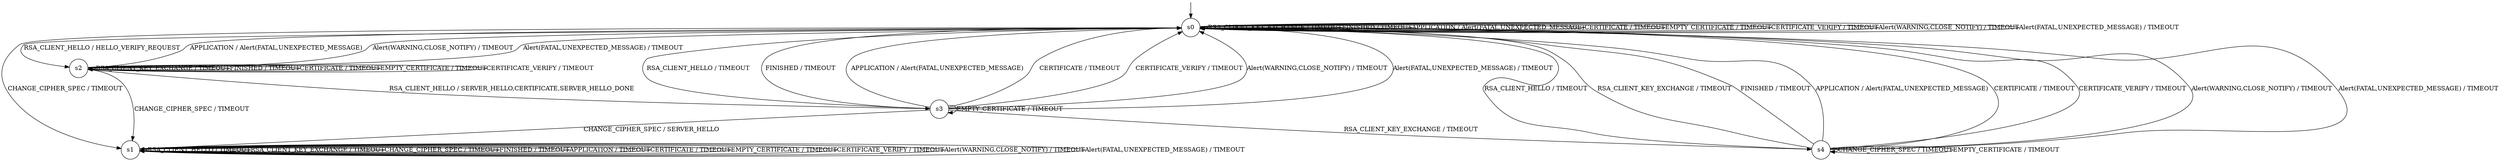 digraph g {

	s0 [shape="circle" label="s0"];
	s1 [shape="circle" label="s1"];
	s2 [shape="circle" label="s2"];
	s3 [shape="circle" label="s3"];
	s4 [shape="circle" label="s4"];
	s0 -> s2 [label="RSA_CLIENT_HELLO / HELLO_VERIFY_REQUEST"];
	s0 -> s0 [label="RSA_CLIENT_KEY_EXCHANGE / TIMEOUT"];
	s0 -> s1 [label="CHANGE_CIPHER_SPEC / TIMEOUT"];
	s0 -> s0 [label="FINISHED / TIMEOUT"];
	s0 -> s0 [label="APPLICATION / Alert(FATAL,UNEXPECTED_MESSAGE)"];
	s0 -> s0 [label="CERTIFICATE / TIMEOUT"];
	s0 -> s0 [label="EMPTY_CERTIFICATE / TIMEOUT"];
	s0 -> s0 [label="CERTIFICATE_VERIFY / TIMEOUT"];
	s0 -> s0 [label="Alert(WARNING,CLOSE_NOTIFY) / TIMEOUT"];
	s0 -> s0 [label="Alert(FATAL,UNEXPECTED_MESSAGE) / TIMEOUT"];
	s1 -> s1 [label="RSA_CLIENT_HELLO / TIMEOUT"];
	s1 -> s1 [label="RSA_CLIENT_KEY_EXCHANGE / TIMEOUT"];
	s1 -> s1 [label="CHANGE_CIPHER_SPEC / TIMEOUT"];
	s1 -> s1 [label="FINISHED / TIMEOUT"];
	s1 -> s1 [label="APPLICATION / TIMEOUT"];
	s1 -> s1 [label="CERTIFICATE / TIMEOUT"];
	s1 -> s1 [label="EMPTY_CERTIFICATE / TIMEOUT"];
	s1 -> s1 [label="CERTIFICATE_VERIFY / TIMEOUT"];
	s1 -> s1 [label="Alert(WARNING,CLOSE_NOTIFY) / TIMEOUT"];
	s1 -> s1 [label="Alert(FATAL,UNEXPECTED_MESSAGE) / TIMEOUT"];
	s2 -> s3 [label="RSA_CLIENT_HELLO / SERVER_HELLO,CERTIFICATE,SERVER_HELLO_DONE"];
	s2 -> s2 [label="RSA_CLIENT_KEY_EXCHANGE / TIMEOUT"];
	s2 -> s1 [label="CHANGE_CIPHER_SPEC / TIMEOUT"];
	s2 -> s2 [label="FINISHED / TIMEOUT"];
	s2 -> s0 [label="APPLICATION / Alert(FATAL,UNEXPECTED_MESSAGE)"];
	s2 -> s2 [label="CERTIFICATE / TIMEOUT"];
	s2 -> s2 [label="EMPTY_CERTIFICATE / TIMEOUT"];
	s2 -> s2 [label="CERTIFICATE_VERIFY / TIMEOUT"];
	s2 -> s0 [label="Alert(WARNING,CLOSE_NOTIFY) / TIMEOUT"];
	s2 -> s0 [label="Alert(FATAL,UNEXPECTED_MESSAGE) / TIMEOUT"];
	s3 -> s0 [label="RSA_CLIENT_HELLO / TIMEOUT"];
	s3 -> s4 [label="RSA_CLIENT_KEY_EXCHANGE / TIMEOUT"];
	s3 -> s1 [label="CHANGE_CIPHER_SPEC / SERVER_HELLO"];
	s3 -> s0 [label="FINISHED / TIMEOUT"];
	s3 -> s0 [label="APPLICATION / Alert(FATAL,UNEXPECTED_MESSAGE)"];
	s3 -> s0 [label="CERTIFICATE / TIMEOUT"];
	s3 -> s3 [label="EMPTY_CERTIFICATE / TIMEOUT"];
	s3 -> s0 [label="CERTIFICATE_VERIFY / TIMEOUT"];
	s3 -> s0 [label="Alert(WARNING,CLOSE_NOTIFY) / TIMEOUT"];
	s3 -> s0 [label="Alert(FATAL,UNEXPECTED_MESSAGE) / TIMEOUT"];
	s4 -> s0 [label="RSA_CLIENT_HELLO / TIMEOUT"];
	s4 -> s0 [label="RSA_CLIENT_KEY_EXCHANGE / TIMEOUT"];
	s4 -> s4 [label="CHANGE_CIPHER_SPEC / TIMEOUT"];
	s4 -> s0 [label="FINISHED / TIMEOUT"];
	s4 -> s0 [label="APPLICATION / Alert(FATAL,UNEXPECTED_MESSAGE)"];
	s4 -> s0 [label="CERTIFICATE / TIMEOUT"];
	s4 -> s4 [label="EMPTY_CERTIFICATE / TIMEOUT"];
	s4 -> s0 [label="CERTIFICATE_VERIFY / TIMEOUT"];
	s4 -> s0 [label="Alert(WARNING,CLOSE_NOTIFY) / TIMEOUT"];
	s4 -> s0 [label="Alert(FATAL,UNEXPECTED_MESSAGE) / TIMEOUT"];

__start0 [label="" shape="none" width="0" height="0"];
__start0 -> s0;

}
